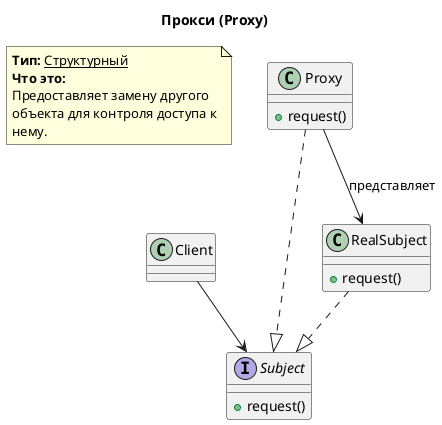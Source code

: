 @startuml

title Прокси (Proxy)

note as INFO
<b>Тип:</b> <u>Структурный</u>
<b>Что это:</b>
Предоставляет замену другого
объекта для контроля доступа к
нему.
endnote

class Client
interface Subject{
    +request()
}
class RealSubject{
    +request()
}
class Proxy{
    +request()
}

Client --> Subject
RealSubject ..|> Subject
Proxy ..|> Subject
Proxy --> RealSubject: представляет
@enduml